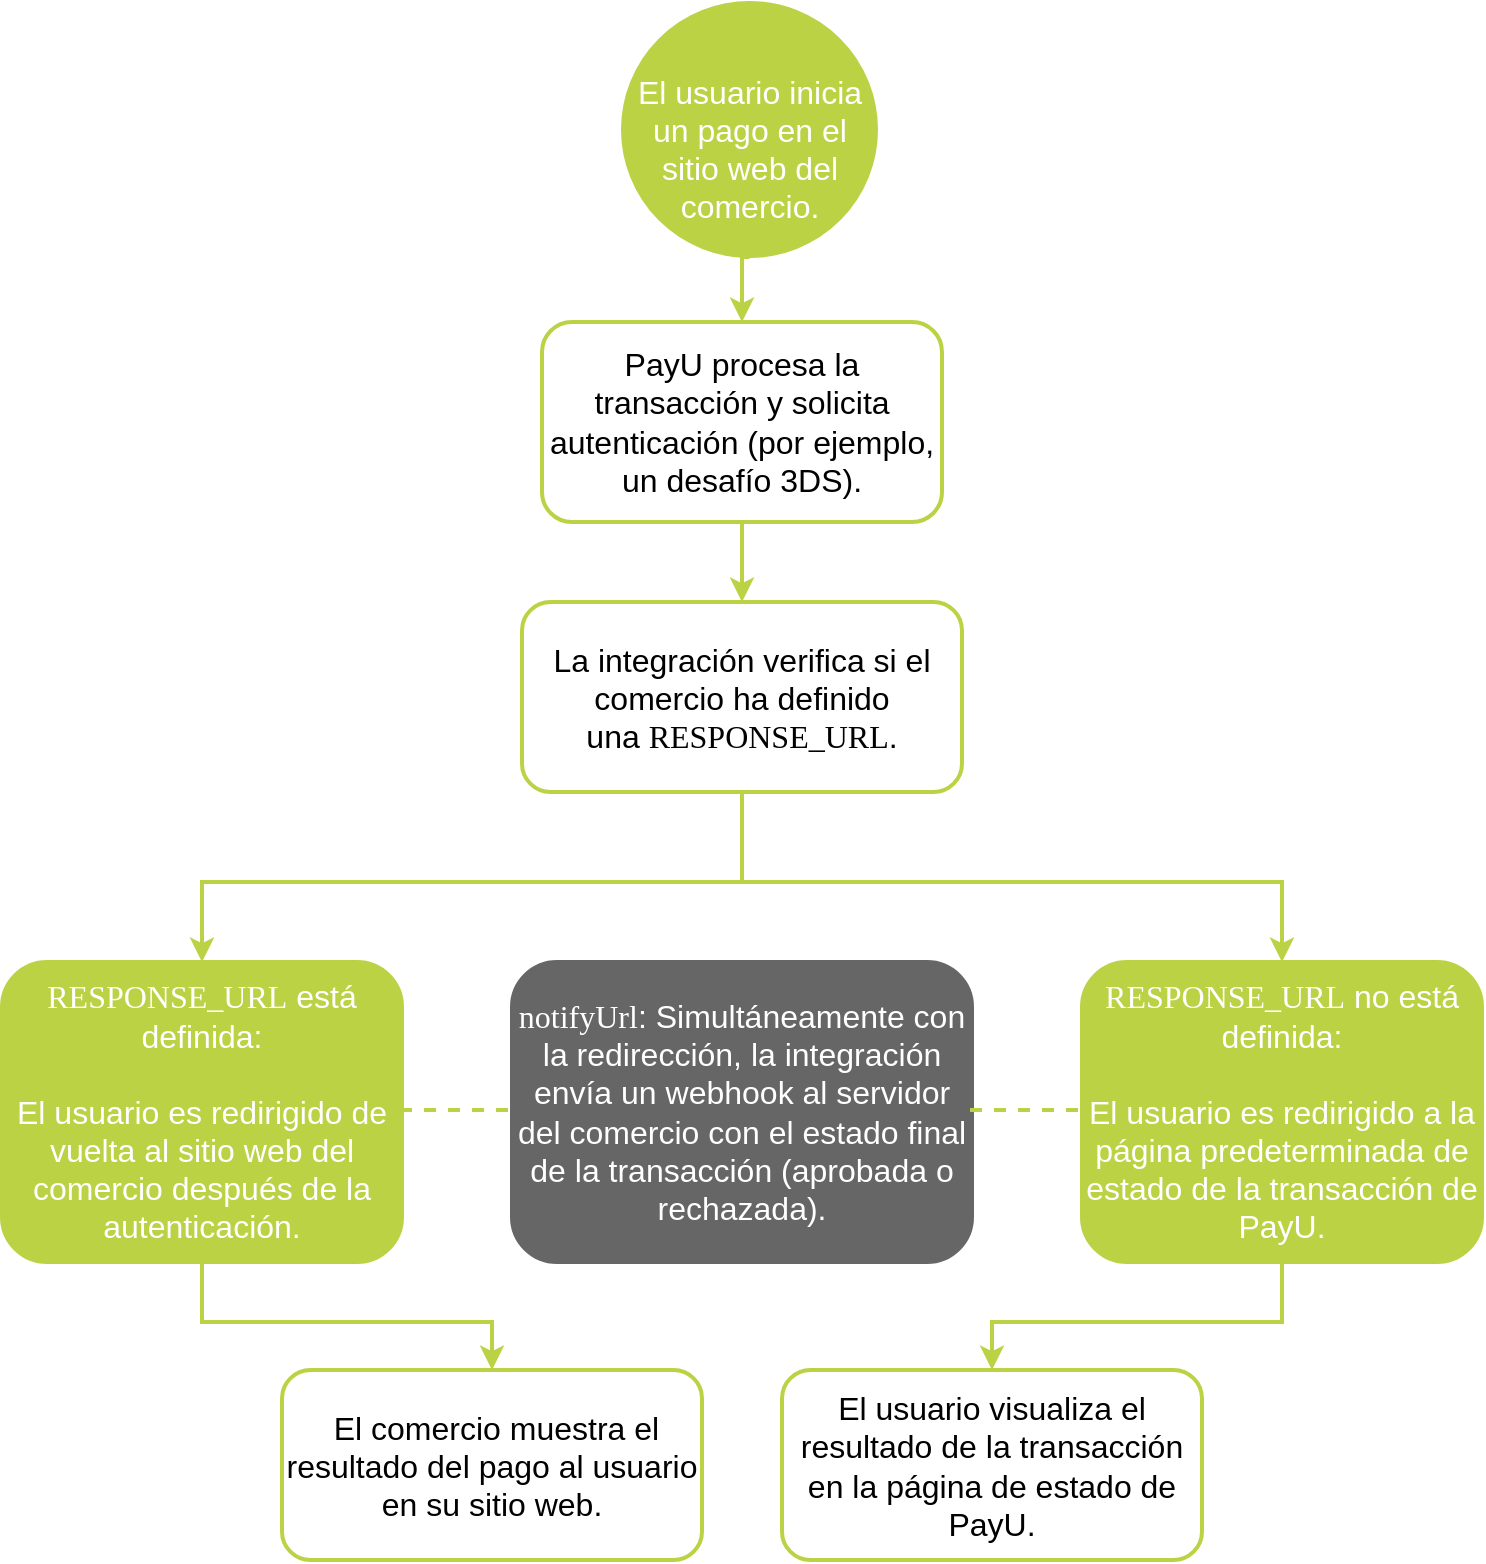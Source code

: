 <mxfile version="26.0.6">
  <diagram name="Page-1" id="Q7fAwdDV4ESacsW7LS1n">
    <mxGraphModel dx="1434" dy="738" grid="1" gridSize="10" guides="1" tooltips="1" connect="1" arrows="1" fold="1" page="1" pageScale="1" pageWidth="850" pageHeight="1100" math="0" shadow="0">
      <root>
        <mxCell id="0" />
        <mxCell id="1" parent="0" />
        <mxCell id="YcNsE4wuTBjSfJi-bFuw-3" style="edgeStyle=orthogonalEdgeStyle;rounded=0;orthogonalLoop=1;jettySize=auto;html=1;exitX=0.5;exitY=1;exitDx=0;exitDy=0;entryX=0.5;entryY=0;entryDx=0;entryDy=0;strokeColor=#BCD245;strokeWidth=2;" parent="1" source="YcNsE4wuTBjSfJi-bFuw-15" target="YcNsE4wuTBjSfJi-bFuw-2" edge="1">
          <mxGeometry relative="1" as="geometry">
            <mxPoint x="380" y="160" as="sourcePoint" />
          </mxGeometry>
        </mxCell>
        <mxCell id="YcNsE4wuTBjSfJi-bFuw-5" style="edgeStyle=orthogonalEdgeStyle;rounded=0;orthogonalLoop=1;jettySize=auto;html=1;exitX=0.5;exitY=1;exitDx=0;exitDy=0;entryX=0.5;entryY=0;entryDx=0;entryDy=0;strokeColor=#BCD245;strokeWidth=2;" parent="1" source="YcNsE4wuTBjSfJi-bFuw-2" target="YcNsE4wuTBjSfJi-bFuw-4" edge="1">
          <mxGeometry relative="1" as="geometry" />
        </mxCell>
        <mxCell id="YcNsE4wuTBjSfJi-bFuw-2" value="&lt;font style=&quot;font-size: 16px;&quot;&gt;PayU procesa la transacción y solicita autenticación (por ejemplo, un desafío 3DS).&lt;/font&gt;" style="rounded=1;whiteSpace=wrap;html=1;strokeColor=#BCD245;strokeWidth=2;" parent="1" vertex="1">
          <mxGeometry x="280" y="180" width="200" height="100" as="geometry" />
        </mxCell>
        <mxCell id="YcNsE4wuTBjSfJi-bFuw-4" value="&lt;font style=&quot;font-size: 16px;&quot;&gt;La integración verifica si el comercio ha definido una&lt;font style=&quot;&quot; face=&quot;Arial, sans-serif&quot;&gt;&amp;nbsp;&lt;/font&gt;&lt;font style=&quot;&quot; face=&quot;Lucida Console&quot;&gt;RESPONSE_URL&lt;/font&gt;&lt;font style=&quot;&quot; face=&quot;Arial, sans-serif&quot;&gt;.&lt;/font&gt;&lt;/font&gt;" style="rounded=1;whiteSpace=wrap;html=1;strokeColor=#BCD245;strokeWidth=2;" parent="1" vertex="1">
          <mxGeometry x="270" y="320" width="220" height="95" as="geometry" />
        </mxCell>
        <mxCell id="YcNsE4wuTBjSfJi-bFuw-10" style="edgeStyle=orthogonalEdgeStyle;rounded=0;orthogonalLoop=1;jettySize=auto;html=1;entryX=0.5;entryY=1;entryDx=0;entryDy=0;strokeColor=#BCD245;endArrow=none;endFill=0;strokeWidth=2;exitX=0.5;exitY=0;exitDx=0;exitDy=0;startArrow=classic;startFill=1;" parent="1" source="YcNsE4wuTBjSfJi-bFuw-18" target="YcNsE4wuTBjSfJi-bFuw-4" edge="1">
          <mxGeometry relative="1" as="geometry">
            <mxPoint x="260" y="497" as="sourcePoint" />
            <Array as="points">
              <mxPoint x="110" y="460" />
              <mxPoint x="380" y="460" />
            </Array>
          </mxGeometry>
        </mxCell>
        <mxCell id="YcNsE4wuTBjSfJi-bFuw-15" value="&lt;div&gt;&lt;font style=&quot;font-size: 16px;&quot; color=&quot;#ffffff&quot;&gt;&lt;br&gt;&lt;/font&gt;&lt;/div&gt;&lt;font style=&quot;font-size: 16px;&quot; color=&quot;#ffffff&quot;&gt;El usuario inicia un pago en el sitio web del comercio.&lt;/font&gt;" style="ellipse;whiteSpace=wrap;html=1;aspect=fixed;strokeColor=#BCD245;fillColor=#BCD245;" parent="1" vertex="1">
          <mxGeometry x="320" y="20" width="127.5" height="127.5" as="geometry" />
        </mxCell>
        <mxCell id="YcNsE4wuTBjSfJi-bFuw-18" value="&lt;div&gt;&lt;font style=&quot;font-size: 16px;&quot; color=&quot;#ffffff&quot;&gt;&lt;font style=&quot;&quot; face=&quot;Lucida Console&quot;&gt;RESPONSE_URL&lt;/font&gt;&lt;font style=&quot;&quot; face=&quot;Arial, sans-serif&quot;&gt;&amp;nbsp;&lt;/font&gt;&lt;/font&gt;&lt;span style=&quot;background-color: transparent; color: light-dark(rgb(255, 255, 255), rgb(18, 18, 18)); font-family: Arial, sans-serif; font-size: 16px;&quot;&gt;está definida:&lt;/span&gt;&lt;/div&gt;&lt;div&gt;&lt;div&gt;&lt;font style=&quot;font-size: 16px;&quot; color=&quot;#ffffff&quot;&gt;&lt;br style=&quot;font-family: Arial, sans-serif;&quot;&gt;El usuario es redirigido de vuelta al sitio web del comercio después de la autenticación&lt;/font&gt;&lt;span style=&quot;font-family: Arial, sans-serif; color: light-dark(rgb(255, 255, 255), rgb(18, 18, 18)); font-size: 16px; background-color: transparent;&quot;&gt;.&lt;/span&gt;&lt;/div&gt;&lt;/div&gt;" style="rounded=1;whiteSpace=wrap;html=1;strokeColor=#BCD245;strokeWidth=2;fillColor=#BCD245;" parent="1" vertex="1">
          <mxGeometry x="10" y="500" width="200" height="150" as="geometry" />
        </mxCell>
        <mxCell id="iZpOtUYKphx9t9l1RsEH-4" style="edgeStyle=orthogonalEdgeStyle;rounded=0;orthogonalLoop=1;jettySize=auto;html=1;strokeColor=#BCD245;endArrow=none;endFill=0;strokeWidth=2;exitX=0.5;exitY=0;exitDx=0;exitDy=0;startArrow=classic;startFill=1;" parent="1" source="iZpOtUYKphx9t9l1RsEH-5" edge="1">
          <mxGeometry relative="1" as="geometry">
            <mxPoint x="500" y="497" as="sourcePoint" />
            <mxPoint x="380" y="420" as="targetPoint" />
            <Array as="points">
              <mxPoint x="650" y="460" />
              <mxPoint x="380" y="460" />
            </Array>
          </mxGeometry>
        </mxCell>
        <mxCell id="iZpOtUYKphx9t9l1RsEH-5" value="&lt;div&gt;&lt;font style=&quot;font-size: 16px;&quot; color=&quot;#ffffff&quot;&gt;&lt;font style=&quot;&quot; face=&quot;Lucida Console&quot;&gt;RESPONSE_URL&lt;/font&gt;&lt;font style=&quot;&quot; face=&quot;Arial, sans-serif&quot;&gt;&amp;nbsp;no está definida:&lt;/font&gt;&lt;/font&gt;&lt;div&gt;&lt;font style=&quot;font-size: 16px;&quot; color=&quot;#ffffff&quot;&gt;&lt;br style=&quot;font-family: Arial, sans-serif;&quot;&gt;El usuario es redirigido a la página predeterminada de estado de la transacción de PayU&lt;span style=&quot;font-family: Arial, sans-serif;&quot;&gt;.&lt;/span&gt;&lt;/font&gt;&lt;/div&gt;&lt;/div&gt;" style="rounded=1;whiteSpace=wrap;html=1;strokeColor=#BCD245;strokeWidth=2;fillColor=#BCD245;" parent="1" vertex="1">
          <mxGeometry x="550" y="500" width="200" height="150" as="geometry" />
        </mxCell>
        <mxCell id="iZpOtUYKphx9t9l1RsEH-7" value="&lt;font style=&quot;font-size: 16px;&quot;&gt;&amp;nbsp;El comercio muestra el resultado del pago al usuario en su sitio web.&lt;/font&gt;" style="rounded=1;whiteSpace=wrap;html=1;strokeColor=#BCD245;strokeWidth=2;" parent="1" vertex="1">
          <mxGeometry x="150" y="704" width="210" height="95" as="geometry" />
        </mxCell>
        <mxCell id="iZpOtUYKphx9t9l1RsEH-10" style="edgeStyle=orthogonalEdgeStyle;rounded=0;orthogonalLoop=1;jettySize=auto;html=1;entryX=0.5;entryY=0;entryDx=0;entryDy=0;strokeColor=#BCD245;strokeWidth=2;exitX=0.5;exitY=1;exitDx=0;exitDy=0;" parent="1" source="YcNsE4wuTBjSfJi-bFuw-18" target="iZpOtUYKphx9t9l1RsEH-7" edge="1">
          <mxGeometry relative="1" as="geometry">
            <mxPoint x="230" y="640" as="sourcePoint" />
            <mxPoint x="229" y="688" as="targetPoint" />
            <Array as="points">
              <mxPoint x="110" y="680" />
              <mxPoint x="255" y="680" />
            </Array>
          </mxGeometry>
        </mxCell>
        <mxCell id="iZpOtUYKphx9t9l1RsEH-11" value="&lt;font style=&quot;font-size: 16px;&quot;&gt;El usuario visualiza el resultado de la transacción en la página de estado de PayU.&lt;/font&gt;" style="rounded=1;whiteSpace=wrap;html=1;strokeColor=#BCD245;strokeWidth=2;" parent="1" vertex="1">
          <mxGeometry x="400" y="704" width="210" height="95" as="geometry" />
        </mxCell>
        <mxCell id="iZpOtUYKphx9t9l1RsEH-12" style="edgeStyle=orthogonalEdgeStyle;rounded=0;orthogonalLoop=1;jettySize=auto;html=1;entryX=0.5;entryY=0;entryDx=0;entryDy=0;strokeColor=#BCD245;strokeWidth=2;exitX=0.5;exitY=1;exitDx=0;exitDy=0;" parent="1" source="iZpOtUYKphx9t9l1RsEH-5" target="iZpOtUYKphx9t9l1RsEH-11" edge="1">
          <mxGeometry relative="1" as="geometry">
            <mxPoint x="730" y="640" as="sourcePoint" />
            <mxPoint x="729" y="688" as="targetPoint" />
            <Array as="points">
              <mxPoint x="650" y="680" />
              <mxPoint x="505" y="680" />
            </Array>
          </mxGeometry>
        </mxCell>
        <mxCell id="iZpOtUYKphx9t9l1RsEH-13" value="&lt;font style=&quot;font-size: 16px;&quot; color=&quot;#ffffff&quot;&gt;&lt;font style=&quot;&quot; face=&quot;Lucida Console&quot;&gt;notifyUrl&lt;/font&gt;&lt;span style=&quot;font-family: Arial, sans-serif;&quot;&gt;:&lt;/span&gt;&lt;strong style=&quot;font-family: Arial, sans-serif;&quot;&gt; &lt;/strong&gt;&lt;/font&gt;&lt;font style=&quot;font-size: 16px;&quot; color=&quot;#ffffff&quot;&gt;Simultáneamente con la redirección, la integración envía un webhook al servidor del comercio con el estado final de la transacción (aprobada o rechazada).&lt;/font&gt;" style="rounded=1;whiteSpace=wrap;html=1;strokeColor=#666666;strokeWidth=2;fillColor=#666666;" parent="1" vertex="1">
          <mxGeometry x="265" y="500" width="230" height="150" as="geometry" />
        </mxCell>
        <mxCell id="iZpOtUYKphx9t9l1RsEH-16" style="edgeStyle=orthogonalEdgeStyle;rounded=0;orthogonalLoop=1;jettySize=auto;html=1;entryX=0;entryY=0.5;entryDx=0;entryDy=0;strokeColor=#BCD245;endArrow=none;endFill=0;dashed=1;strokeWidth=2;exitX=1;exitY=0.5;exitDx=0;exitDy=0;startArrow=none;startFill=0;" parent="1" source="YcNsE4wuTBjSfJi-bFuw-18" target="iZpOtUYKphx9t9l1RsEH-13" edge="1">
          <mxGeometry relative="1" as="geometry">
            <mxPoint x="240" y="728" as="sourcePoint" />
            <mxPoint x="540" y="641" as="targetPoint" />
            <Array as="points">
              <mxPoint x="250" y="574" />
              <mxPoint x="250" y="574" />
            </Array>
          </mxGeometry>
        </mxCell>
        <mxCell id="iZpOtUYKphx9t9l1RsEH-17" style="edgeStyle=orthogonalEdgeStyle;rounded=0;orthogonalLoop=1;jettySize=auto;html=1;strokeColor=#BCD245;endArrow=none;endFill=0;dashed=1;strokeWidth=2;startArrow=none;startFill=0;exitX=1;exitY=0.5;exitDx=0;exitDy=0;entryX=0;entryY=0.5;entryDx=0;entryDy=0;" parent="1" source="iZpOtUYKphx9t9l1RsEH-13" target="iZpOtUYKphx9t9l1RsEH-5" edge="1">
          <mxGeometry relative="1" as="geometry">
            <mxPoint x="505" y="670" as="sourcePoint" />
            <mxPoint x="585" y="672" as="targetPoint" />
            <Array as="points">
              <mxPoint x="510" y="574" />
              <mxPoint x="555" y="574" />
            </Array>
          </mxGeometry>
        </mxCell>
      </root>
    </mxGraphModel>
  </diagram>
</mxfile>
